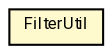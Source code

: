 #!/usr/local/bin/dot
#
# Class diagram 
# Generated by UMLGraph version R5_7_2-60-g0e99a6 (http://www.spinellis.gr/umlgraph/)
#

digraph G {
	graph [fontnames="svg"]
	edge [fontname="Roboto",fontsize=7,labelfontname="Roboto",labelfontsize=7,color="black"];
	node [fontname="Roboto",fontcolor="black",fontsize=8,shape=plaintext,margin=0,width=0,height=0];
	nodesep=0.15;
	ranksep=0.25;
	rankdir=LR;
	// de.lmu.ifi.dbs.elki.datasource.filter.FilterUtil
	c4385483 [label=<<table title="de.lmu.ifi.dbs.elki.datasource.filter.FilterUtil" border="0" cellborder="1" cellspacing="0" cellpadding="2" bgcolor="lemonChiffon" href="FilterUtil.html" target="_parent">
		<tr><td><table border="0" cellspacing="0" cellpadding="1">
		<tr><td align="center" balign="center"> <font face="Roboto">FilterUtil</font> </td></tr>
		</table></td></tr>
		</table>>, URL="FilterUtil.html"];
}

